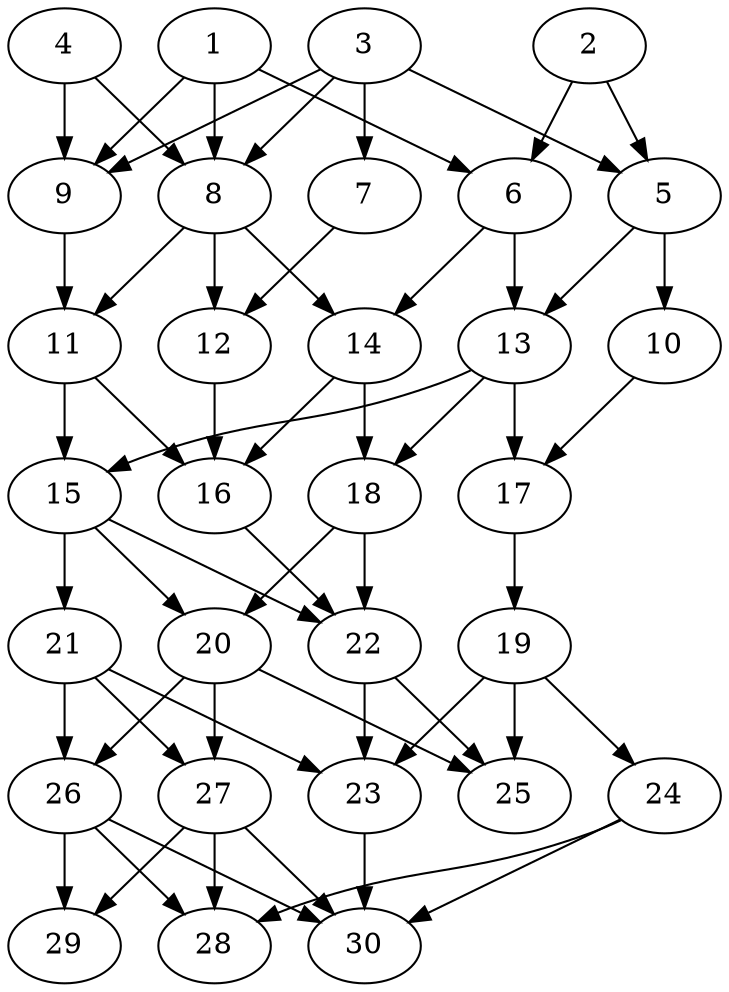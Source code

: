 // DAG automatically generated by daggen at Thu Oct  3 14:04:17 2019
// ./daggen --dot -n 30 --ccr 0.5 --fat 0.5 --regular 0.9 --density 0.7 --mindata 5242880 --maxdata 52428800 
digraph G {
  1 [size="98533376", alpha="0.13", expect_size="49266688"] 
  1 -> 6 [size ="49266688"]
  1 -> 8 [size ="49266688"]
  1 -> 9 [size ="49266688"]
  2 [size="74688512", alpha="0.06", expect_size="37344256"] 
  2 -> 5 [size ="37344256"]
  2 -> 6 [size ="37344256"]
  3 [size="71749632", alpha="0.00", expect_size="35874816"] 
  3 -> 5 [size ="35874816"]
  3 -> 7 [size ="35874816"]
  3 -> 8 [size ="35874816"]
  3 -> 9 [size ="35874816"]
  4 [size="36847616", alpha="0.15", expect_size="18423808"] 
  4 -> 8 [size ="18423808"]
  4 -> 9 [size ="18423808"]
  5 [size="55945216", alpha="0.11", expect_size="27972608"] 
  5 -> 10 [size ="27972608"]
  5 -> 13 [size ="27972608"]
  6 [size="90384384", alpha="0.10", expect_size="45192192"] 
  6 -> 13 [size ="45192192"]
  6 -> 14 [size ="45192192"]
  7 [size="49774592", alpha="0.11", expect_size="24887296"] 
  7 -> 12 [size ="24887296"]
  8 [size="84217856", alpha="0.08", expect_size="42108928"] 
  8 -> 11 [size ="42108928"]
  8 -> 12 [size ="42108928"]
  8 -> 14 [size ="42108928"]
  9 [size="31526912", alpha="0.07", expect_size="15763456"] 
  9 -> 11 [size ="15763456"]
  10 [size="58081280", alpha="0.20", expect_size="29040640"] 
  10 -> 17 [size ="29040640"]
  11 [size="75405312", alpha="0.05", expect_size="37702656"] 
  11 -> 15 [size ="37702656"]
  11 -> 16 [size ="37702656"]
  12 [size="41969664", alpha="0.01", expect_size="20984832"] 
  12 -> 16 [size ="20984832"]
  13 [size="71589888", alpha="0.11", expect_size="35794944"] 
  13 -> 15 [size ="35794944"]
  13 -> 17 [size ="35794944"]
  13 -> 18 [size ="35794944"]
  14 [size="72480768", alpha="0.03", expect_size="36240384"] 
  14 -> 16 [size ="36240384"]
  14 -> 18 [size ="36240384"]
  15 [size="50771968", alpha="0.16", expect_size="25385984"] 
  15 -> 20 [size ="25385984"]
  15 -> 21 [size ="25385984"]
  15 -> 22 [size ="25385984"]
  16 [size="102060032", alpha="0.17", expect_size="51030016"] 
  16 -> 22 [size ="51030016"]
  17 [size="54777856", alpha="0.03", expect_size="27388928"] 
  17 -> 19 [size ="27388928"]
  18 [size="12050432", alpha="0.18", expect_size="6025216"] 
  18 -> 20 [size ="6025216"]
  18 -> 22 [size ="6025216"]
  19 [size="49846272", alpha="0.08", expect_size="24923136"] 
  19 -> 23 [size ="24923136"]
  19 -> 24 [size ="24923136"]
  19 -> 25 [size ="24923136"]
  20 [size="80742400", alpha="0.01", expect_size="40371200"] 
  20 -> 25 [size ="40371200"]
  20 -> 26 [size ="40371200"]
  20 -> 27 [size ="40371200"]
  21 [size="80103424", alpha="0.12", expect_size="40051712"] 
  21 -> 23 [size ="40051712"]
  21 -> 26 [size ="40051712"]
  21 -> 27 [size ="40051712"]
  22 [size="11034624", alpha="0.17", expect_size="5517312"] 
  22 -> 23 [size ="5517312"]
  22 -> 25 [size ="5517312"]
  23 [size="17625088", alpha="0.15", expect_size="8812544"] 
  23 -> 30 [size ="8812544"]
  24 [size="70737920", alpha="0.18", expect_size="35368960"] 
  24 -> 28 [size ="35368960"]
  24 -> 30 [size ="35368960"]
  25 [size="83068928", alpha="0.12", expect_size="41534464"] 
  26 [size="61925376", alpha="0.02", expect_size="30962688"] 
  26 -> 28 [size ="30962688"]
  26 -> 29 [size ="30962688"]
  26 -> 30 [size ="30962688"]
  27 [size="48371712", alpha="0.00", expect_size="24185856"] 
  27 -> 28 [size ="24185856"]
  27 -> 29 [size ="24185856"]
  27 -> 30 [size ="24185856"]
  28 [size="61210624", alpha="0.14", expect_size="30605312"] 
  29 [size="49954816", alpha="0.13", expect_size="24977408"] 
  30 [size="87296000", alpha="0.01", expect_size="43648000"] 
}
